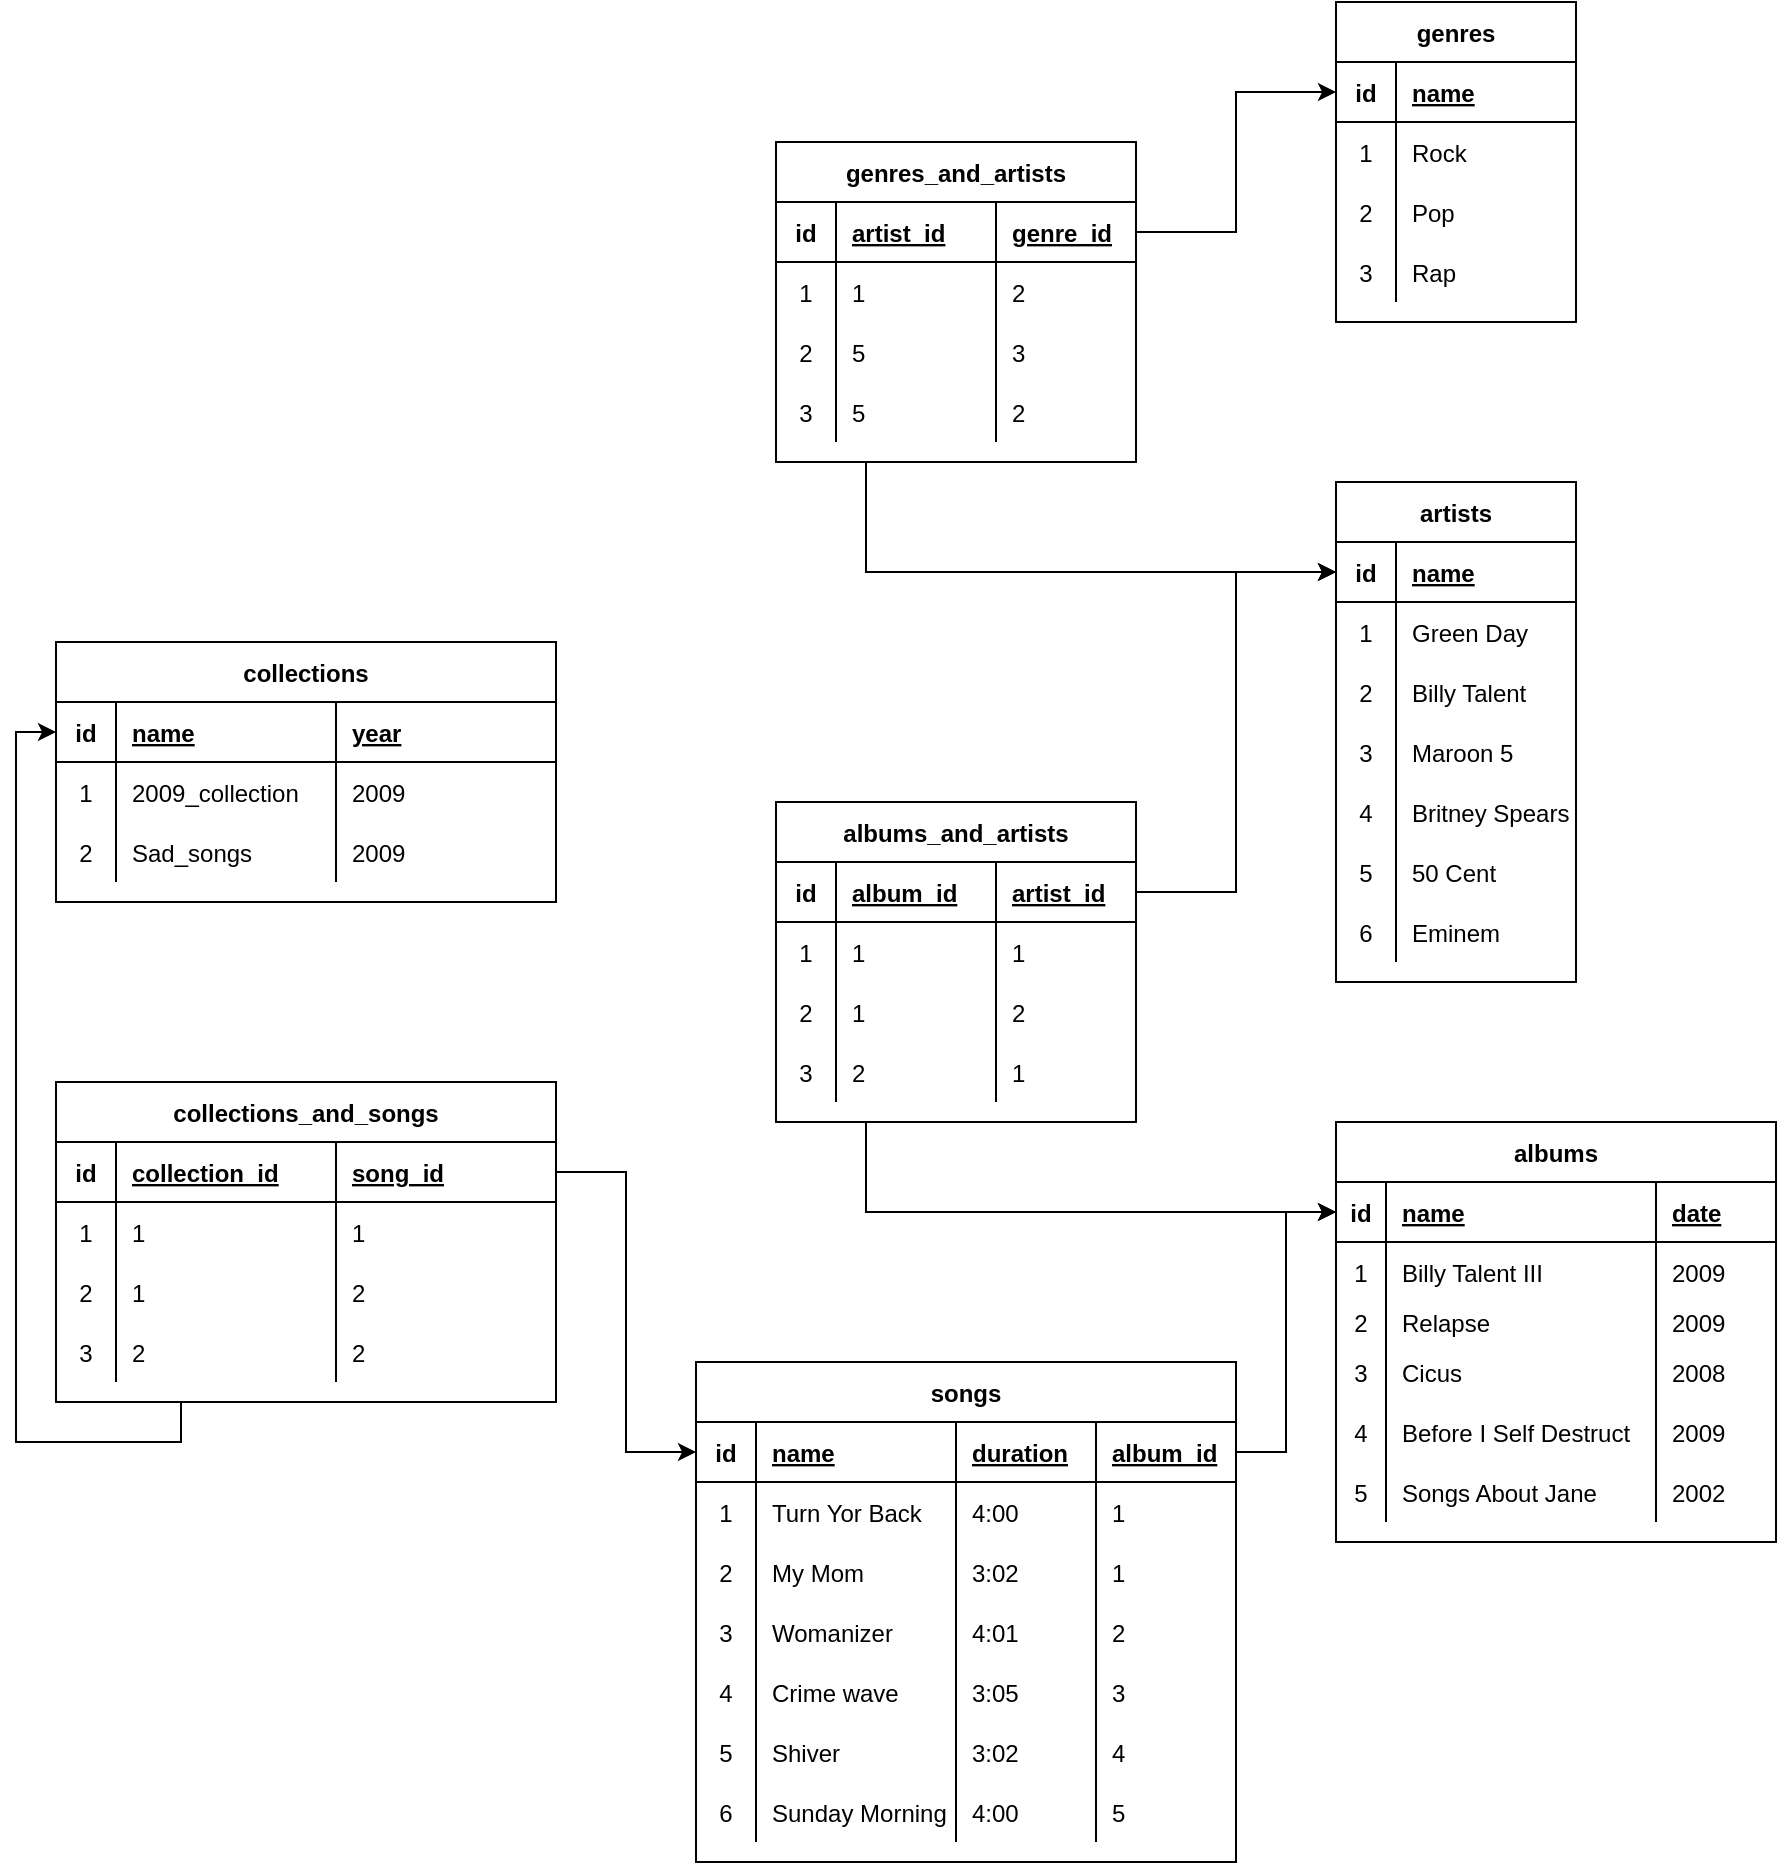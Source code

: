 <mxfile version="20.3.6" type="device"><diagram id="brHzEbfPY-O7OjzaQt-B" name="Страница 1"><mxGraphModel dx="1824" dy="982" grid="1" gridSize="10" guides="1" tooltips="1" connect="1" arrows="1" fold="1" page="1" pageScale="1" pageWidth="1169" pageHeight="1654" math="0" shadow="0"><root><mxCell id="0"/><mxCell id="1" parent="0"/><mxCell id="n1wnQqmSyFDmygdPuqM8-1" value="songs" style="shape=table;startSize=30;container=1;collapsible=1;childLayout=tableLayout;fixedRows=1;rowLines=0;fontStyle=1;align=center;resizeLast=1;" parent="1" vertex="1"><mxGeometry x="440" y="720" width="270" height="250" as="geometry"/></mxCell><mxCell id="n1wnQqmSyFDmygdPuqM8-2" value="" style="shape=tableRow;horizontal=0;startSize=0;swimlaneHead=0;swimlaneBody=0;fillColor=none;collapsible=0;dropTarget=0;points=[[0,0.5],[1,0.5]];portConstraint=eastwest;top=0;left=0;right=0;bottom=1;" parent="n1wnQqmSyFDmygdPuqM8-1" vertex="1"><mxGeometry y="30" width="270" height="30" as="geometry"/></mxCell><mxCell id="n1wnQqmSyFDmygdPuqM8-3" value="id" style="shape=partialRectangle;connectable=0;fillColor=none;top=0;left=0;bottom=0;right=0;fontStyle=1;overflow=hidden;" parent="n1wnQqmSyFDmygdPuqM8-2" vertex="1"><mxGeometry width="30" height="30" as="geometry"><mxRectangle width="30" height="30" as="alternateBounds"/></mxGeometry></mxCell><mxCell id="n1wnQqmSyFDmygdPuqM8-4" value="name" style="shape=partialRectangle;connectable=0;fillColor=none;top=0;left=0;bottom=0;right=0;align=left;spacingLeft=6;fontStyle=5;overflow=hidden;" parent="n1wnQqmSyFDmygdPuqM8-2" vertex="1"><mxGeometry x="30" width="100" height="30" as="geometry"><mxRectangle width="100" height="30" as="alternateBounds"/></mxGeometry></mxCell><mxCell id="n1wnQqmSyFDmygdPuqM8-62" value="duration" style="shape=partialRectangle;connectable=0;fillColor=none;top=0;left=0;bottom=0;right=0;align=left;spacingLeft=6;fontStyle=5;overflow=hidden;" parent="n1wnQqmSyFDmygdPuqM8-2" vertex="1"><mxGeometry x="130" width="70" height="30" as="geometry"><mxRectangle width="70" height="30" as="alternateBounds"/></mxGeometry></mxCell><mxCell id="dG_XVcBsB67imCLPZ6DL-96" value="album_id" style="shape=partialRectangle;connectable=0;fillColor=none;top=0;left=0;bottom=0;right=0;align=left;spacingLeft=6;fontStyle=5;overflow=hidden;" vertex="1" parent="n1wnQqmSyFDmygdPuqM8-2"><mxGeometry x="200" width="70" height="30" as="geometry"><mxRectangle width="70" height="30" as="alternateBounds"/></mxGeometry></mxCell><mxCell id="n1wnQqmSyFDmygdPuqM8-5" value="" style="shape=tableRow;horizontal=0;startSize=0;swimlaneHead=0;swimlaneBody=0;fillColor=none;collapsible=0;dropTarget=0;points=[[0,0.5],[1,0.5]];portConstraint=eastwest;top=0;left=0;right=0;bottom=0;" parent="n1wnQqmSyFDmygdPuqM8-1" vertex="1"><mxGeometry y="60" width="270" height="30" as="geometry"/></mxCell><mxCell id="n1wnQqmSyFDmygdPuqM8-6" value="1" style="shape=partialRectangle;connectable=0;fillColor=none;top=0;left=0;bottom=0;right=0;editable=1;overflow=hidden;" parent="n1wnQqmSyFDmygdPuqM8-5" vertex="1"><mxGeometry width="30" height="30" as="geometry"><mxRectangle width="30" height="30" as="alternateBounds"/></mxGeometry></mxCell><mxCell id="n1wnQqmSyFDmygdPuqM8-7" value="Turn Yor Back" style="shape=partialRectangle;connectable=0;fillColor=none;top=0;left=0;bottom=0;right=0;align=left;spacingLeft=6;overflow=hidden;" parent="n1wnQqmSyFDmygdPuqM8-5" vertex="1"><mxGeometry x="30" width="100" height="30" as="geometry"><mxRectangle width="100" height="30" as="alternateBounds"/></mxGeometry></mxCell><mxCell id="n1wnQqmSyFDmygdPuqM8-63" value="4:00" style="shape=partialRectangle;connectable=0;fillColor=none;top=0;left=0;bottom=0;right=0;align=left;spacingLeft=6;overflow=hidden;" parent="n1wnQqmSyFDmygdPuqM8-5" vertex="1"><mxGeometry x="130" width="70" height="30" as="geometry"><mxRectangle width="70" height="30" as="alternateBounds"/></mxGeometry></mxCell><mxCell id="dG_XVcBsB67imCLPZ6DL-97" value="1" style="shape=partialRectangle;connectable=0;fillColor=none;top=0;left=0;bottom=0;right=0;align=left;spacingLeft=6;overflow=hidden;" vertex="1" parent="n1wnQqmSyFDmygdPuqM8-5"><mxGeometry x="200" width="70" height="30" as="geometry"><mxRectangle width="70" height="30" as="alternateBounds"/></mxGeometry></mxCell><mxCell id="n1wnQqmSyFDmygdPuqM8-8" value="" style="shape=tableRow;horizontal=0;startSize=0;swimlaneHead=0;swimlaneBody=0;fillColor=none;collapsible=0;dropTarget=0;points=[[0,0.5],[1,0.5]];portConstraint=eastwest;top=0;left=0;right=0;bottom=0;" parent="n1wnQqmSyFDmygdPuqM8-1" vertex="1"><mxGeometry y="90" width="270" height="30" as="geometry"/></mxCell><mxCell id="n1wnQqmSyFDmygdPuqM8-9" value="2" style="shape=partialRectangle;connectable=0;fillColor=none;top=0;left=0;bottom=0;right=0;editable=1;overflow=hidden;" parent="n1wnQqmSyFDmygdPuqM8-8" vertex="1"><mxGeometry width="30" height="30" as="geometry"><mxRectangle width="30" height="30" as="alternateBounds"/></mxGeometry></mxCell><mxCell id="n1wnQqmSyFDmygdPuqM8-10" value="My Mom" style="shape=partialRectangle;connectable=0;fillColor=none;top=0;left=0;bottom=0;right=0;align=left;spacingLeft=6;overflow=hidden;" parent="n1wnQqmSyFDmygdPuqM8-8" vertex="1"><mxGeometry x="30" width="100" height="30" as="geometry"><mxRectangle width="100" height="30" as="alternateBounds"/></mxGeometry></mxCell><mxCell id="n1wnQqmSyFDmygdPuqM8-64" value="3:02" style="shape=partialRectangle;connectable=0;fillColor=none;top=0;left=0;bottom=0;right=0;align=left;spacingLeft=6;overflow=hidden;" parent="n1wnQqmSyFDmygdPuqM8-8" vertex="1"><mxGeometry x="130" width="70" height="30" as="geometry"><mxRectangle width="70" height="30" as="alternateBounds"/></mxGeometry></mxCell><mxCell id="dG_XVcBsB67imCLPZ6DL-98" value="1" style="shape=partialRectangle;connectable=0;fillColor=none;top=0;left=0;bottom=0;right=0;align=left;spacingLeft=6;overflow=hidden;" vertex="1" parent="n1wnQqmSyFDmygdPuqM8-8"><mxGeometry x="200" width="70" height="30" as="geometry"><mxRectangle width="70" height="30" as="alternateBounds"/></mxGeometry></mxCell><mxCell id="n1wnQqmSyFDmygdPuqM8-11" value="" style="shape=tableRow;horizontal=0;startSize=0;swimlaneHead=0;swimlaneBody=0;fillColor=none;collapsible=0;dropTarget=0;points=[[0,0.5],[1,0.5]];portConstraint=eastwest;top=0;left=0;right=0;bottom=0;" parent="n1wnQqmSyFDmygdPuqM8-1" vertex="1"><mxGeometry y="120" width="270" height="30" as="geometry"/></mxCell><mxCell id="n1wnQqmSyFDmygdPuqM8-12" value="3" style="shape=partialRectangle;connectable=0;fillColor=none;top=0;left=0;bottom=0;right=0;editable=1;overflow=hidden;" parent="n1wnQqmSyFDmygdPuqM8-11" vertex="1"><mxGeometry width="30" height="30" as="geometry"><mxRectangle width="30" height="30" as="alternateBounds"/></mxGeometry></mxCell><mxCell id="n1wnQqmSyFDmygdPuqM8-13" value="Womanizer" style="shape=partialRectangle;connectable=0;fillColor=none;top=0;left=0;bottom=0;right=0;align=left;spacingLeft=6;overflow=hidden;" parent="n1wnQqmSyFDmygdPuqM8-11" vertex="1"><mxGeometry x="30" width="100" height="30" as="geometry"><mxRectangle width="100" height="30" as="alternateBounds"/></mxGeometry></mxCell><mxCell id="n1wnQqmSyFDmygdPuqM8-65" value="4:01" style="shape=partialRectangle;connectable=0;fillColor=none;top=0;left=0;bottom=0;right=0;align=left;spacingLeft=6;overflow=hidden;" parent="n1wnQqmSyFDmygdPuqM8-11" vertex="1"><mxGeometry x="130" width="70" height="30" as="geometry"><mxRectangle width="70" height="30" as="alternateBounds"/></mxGeometry></mxCell><mxCell id="dG_XVcBsB67imCLPZ6DL-99" value="2" style="shape=partialRectangle;connectable=0;fillColor=none;top=0;left=0;bottom=0;right=0;align=left;spacingLeft=6;overflow=hidden;" vertex="1" parent="n1wnQqmSyFDmygdPuqM8-11"><mxGeometry x="200" width="70" height="30" as="geometry"><mxRectangle width="70" height="30" as="alternateBounds"/></mxGeometry></mxCell><mxCell id="n1wnQqmSyFDmygdPuqM8-116" style="shape=tableRow;horizontal=0;startSize=0;swimlaneHead=0;swimlaneBody=0;fillColor=none;collapsible=0;dropTarget=0;points=[[0,0.5],[1,0.5]];portConstraint=eastwest;top=0;left=0;right=0;bottom=0;" parent="n1wnQqmSyFDmygdPuqM8-1" vertex="1"><mxGeometry y="150" width="270" height="30" as="geometry"/></mxCell><mxCell id="n1wnQqmSyFDmygdPuqM8-117" value="4" style="shape=partialRectangle;connectable=0;fillColor=none;top=0;left=0;bottom=0;right=0;editable=1;overflow=hidden;" parent="n1wnQqmSyFDmygdPuqM8-116" vertex="1"><mxGeometry width="30" height="30" as="geometry"><mxRectangle width="30" height="30" as="alternateBounds"/></mxGeometry></mxCell><mxCell id="n1wnQqmSyFDmygdPuqM8-118" value="Crime wave" style="shape=partialRectangle;connectable=0;fillColor=none;top=0;left=0;bottom=0;right=0;align=left;spacingLeft=6;overflow=hidden;" parent="n1wnQqmSyFDmygdPuqM8-116" vertex="1"><mxGeometry x="30" width="100" height="30" as="geometry"><mxRectangle width="100" height="30" as="alternateBounds"/></mxGeometry></mxCell><mxCell id="n1wnQqmSyFDmygdPuqM8-119" value="3:05" style="shape=partialRectangle;connectable=0;fillColor=none;top=0;left=0;bottom=0;right=0;align=left;spacingLeft=6;overflow=hidden;" parent="n1wnQqmSyFDmygdPuqM8-116" vertex="1"><mxGeometry x="130" width="70" height="30" as="geometry"><mxRectangle width="70" height="30" as="alternateBounds"/></mxGeometry></mxCell><mxCell id="dG_XVcBsB67imCLPZ6DL-100" value="3" style="shape=partialRectangle;connectable=0;fillColor=none;top=0;left=0;bottom=0;right=0;align=left;spacingLeft=6;overflow=hidden;" vertex="1" parent="n1wnQqmSyFDmygdPuqM8-116"><mxGeometry x="200" width="70" height="30" as="geometry"><mxRectangle width="70" height="30" as="alternateBounds"/></mxGeometry></mxCell><mxCell id="n1wnQqmSyFDmygdPuqM8-121" style="shape=tableRow;horizontal=0;startSize=0;swimlaneHead=0;swimlaneBody=0;fillColor=none;collapsible=0;dropTarget=0;points=[[0,0.5],[1,0.5]];portConstraint=eastwest;top=0;left=0;right=0;bottom=0;" parent="n1wnQqmSyFDmygdPuqM8-1" vertex="1"><mxGeometry y="180" width="270" height="30" as="geometry"/></mxCell><mxCell id="n1wnQqmSyFDmygdPuqM8-122" value="5" style="shape=partialRectangle;connectable=0;fillColor=none;top=0;left=0;bottom=0;right=0;editable=1;overflow=hidden;" parent="n1wnQqmSyFDmygdPuqM8-121" vertex="1"><mxGeometry width="30" height="30" as="geometry"><mxRectangle width="30" height="30" as="alternateBounds"/></mxGeometry></mxCell><mxCell id="n1wnQqmSyFDmygdPuqM8-123" value="Shiver" style="shape=partialRectangle;connectable=0;fillColor=none;top=0;left=0;bottom=0;right=0;align=left;spacingLeft=6;overflow=hidden;" parent="n1wnQqmSyFDmygdPuqM8-121" vertex="1"><mxGeometry x="30" width="100" height="30" as="geometry"><mxRectangle width="100" height="30" as="alternateBounds"/></mxGeometry></mxCell><mxCell id="n1wnQqmSyFDmygdPuqM8-124" value="3:02" style="shape=partialRectangle;connectable=0;fillColor=none;top=0;left=0;bottom=0;right=0;align=left;spacingLeft=6;overflow=hidden;" parent="n1wnQqmSyFDmygdPuqM8-121" vertex="1"><mxGeometry x="130" width="70" height="30" as="geometry"><mxRectangle width="70" height="30" as="alternateBounds"/></mxGeometry></mxCell><mxCell id="dG_XVcBsB67imCLPZ6DL-101" value="4" style="shape=partialRectangle;connectable=0;fillColor=none;top=0;left=0;bottom=0;right=0;align=left;spacingLeft=6;overflow=hidden;" vertex="1" parent="n1wnQqmSyFDmygdPuqM8-121"><mxGeometry x="200" width="70" height="30" as="geometry"><mxRectangle width="70" height="30" as="alternateBounds"/></mxGeometry></mxCell><mxCell id="n1wnQqmSyFDmygdPuqM8-126" style="shape=tableRow;horizontal=0;startSize=0;swimlaneHead=0;swimlaneBody=0;fillColor=none;collapsible=0;dropTarget=0;points=[[0,0.5],[1,0.5]];portConstraint=eastwest;top=0;left=0;right=0;bottom=0;" parent="n1wnQqmSyFDmygdPuqM8-1" vertex="1"><mxGeometry y="210" width="270" height="30" as="geometry"/></mxCell><mxCell id="n1wnQqmSyFDmygdPuqM8-127" value="6" style="shape=partialRectangle;connectable=0;fillColor=none;top=0;left=0;bottom=0;right=0;editable=1;overflow=hidden;" parent="n1wnQqmSyFDmygdPuqM8-126" vertex="1"><mxGeometry width="30" height="30" as="geometry"><mxRectangle width="30" height="30" as="alternateBounds"/></mxGeometry></mxCell><mxCell id="n1wnQqmSyFDmygdPuqM8-128" value="Sunday Morning" style="shape=partialRectangle;connectable=0;fillColor=none;top=0;left=0;bottom=0;right=0;align=left;spacingLeft=6;overflow=hidden;" parent="n1wnQqmSyFDmygdPuqM8-126" vertex="1"><mxGeometry x="30" width="100" height="30" as="geometry"><mxRectangle width="100" height="30" as="alternateBounds"/></mxGeometry></mxCell><mxCell id="n1wnQqmSyFDmygdPuqM8-129" value="4:00" style="shape=partialRectangle;connectable=0;fillColor=none;top=0;left=0;bottom=0;right=0;align=left;spacingLeft=6;overflow=hidden;" parent="n1wnQqmSyFDmygdPuqM8-126" vertex="1"><mxGeometry x="130" width="70" height="30" as="geometry"><mxRectangle width="70" height="30" as="alternateBounds"/></mxGeometry></mxCell><mxCell id="dG_XVcBsB67imCLPZ6DL-102" value="5" style="shape=partialRectangle;connectable=0;fillColor=none;top=0;left=0;bottom=0;right=0;align=left;spacingLeft=6;overflow=hidden;" vertex="1" parent="n1wnQqmSyFDmygdPuqM8-126"><mxGeometry x="200" width="70" height="30" as="geometry"><mxRectangle width="70" height="30" as="alternateBounds"/></mxGeometry></mxCell><mxCell id="n1wnQqmSyFDmygdPuqM8-14" value="genres" style="shape=table;startSize=30;container=1;collapsible=1;childLayout=tableLayout;fixedRows=1;rowLines=0;fontStyle=1;align=center;resizeLast=1;" parent="1" vertex="1"><mxGeometry x="760" y="40" width="120" height="160" as="geometry"/></mxCell><mxCell id="n1wnQqmSyFDmygdPuqM8-15" value="" style="shape=tableRow;horizontal=0;startSize=0;swimlaneHead=0;swimlaneBody=0;fillColor=none;collapsible=0;dropTarget=0;points=[[0,0.5],[1,0.5]];portConstraint=eastwest;top=0;left=0;right=0;bottom=1;" parent="n1wnQqmSyFDmygdPuqM8-14" vertex="1"><mxGeometry y="30" width="120" height="30" as="geometry"/></mxCell><mxCell id="n1wnQqmSyFDmygdPuqM8-16" value="id" style="shape=partialRectangle;connectable=0;fillColor=none;top=0;left=0;bottom=0;right=0;fontStyle=1;overflow=hidden;" parent="n1wnQqmSyFDmygdPuqM8-15" vertex="1"><mxGeometry width="30" height="30" as="geometry"><mxRectangle width="30" height="30" as="alternateBounds"/></mxGeometry></mxCell><mxCell id="n1wnQqmSyFDmygdPuqM8-17" value="name" style="shape=partialRectangle;connectable=0;fillColor=none;top=0;left=0;bottom=0;right=0;align=left;spacingLeft=6;fontStyle=5;overflow=hidden;" parent="n1wnQqmSyFDmygdPuqM8-15" vertex="1"><mxGeometry x="30" width="90" height="30" as="geometry"><mxRectangle width="90" height="30" as="alternateBounds"/></mxGeometry></mxCell><mxCell id="n1wnQqmSyFDmygdPuqM8-18" value="" style="shape=tableRow;horizontal=0;startSize=0;swimlaneHead=0;swimlaneBody=0;fillColor=none;collapsible=0;dropTarget=0;points=[[0,0.5],[1,0.5]];portConstraint=eastwest;top=0;left=0;right=0;bottom=0;" parent="n1wnQqmSyFDmygdPuqM8-14" vertex="1"><mxGeometry y="60" width="120" height="30" as="geometry"/></mxCell><mxCell id="n1wnQqmSyFDmygdPuqM8-19" value="1" style="shape=partialRectangle;connectable=0;fillColor=none;top=0;left=0;bottom=0;right=0;editable=1;overflow=hidden;" parent="n1wnQqmSyFDmygdPuqM8-18" vertex="1"><mxGeometry width="30" height="30" as="geometry"><mxRectangle width="30" height="30" as="alternateBounds"/></mxGeometry></mxCell><mxCell id="n1wnQqmSyFDmygdPuqM8-20" value="Rock" style="shape=partialRectangle;connectable=0;fillColor=none;top=0;left=0;bottom=0;right=0;align=left;spacingLeft=6;overflow=hidden;" parent="n1wnQqmSyFDmygdPuqM8-18" vertex="1"><mxGeometry x="30" width="90" height="30" as="geometry"><mxRectangle width="90" height="30" as="alternateBounds"/></mxGeometry></mxCell><mxCell id="n1wnQqmSyFDmygdPuqM8-86" style="shape=tableRow;horizontal=0;startSize=0;swimlaneHead=0;swimlaneBody=0;fillColor=none;collapsible=0;dropTarget=0;points=[[0,0.5],[1,0.5]];portConstraint=eastwest;top=0;left=0;right=0;bottom=0;" parent="n1wnQqmSyFDmygdPuqM8-14" vertex="1"><mxGeometry y="90" width="120" height="30" as="geometry"/></mxCell><mxCell id="n1wnQqmSyFDmygdPuqM8-87" value="2" style="shape=partialRectangle;connectable=0;fillColor=none;top=0;left=0;bottom=0;right=0;editable=1;overflow=hidden;" parent="n1wnQqmSyFDmygdPuqM8-86" vertex="1"><mxGeometry width="30" height="30" as="geometry"><mxRectangle width="30" height="30" as="alternateBounds"/></mxGeometry></mxCell><mxCell id="n1wnQqmSyFDmygdPuqM8-88" value="Pop" style="shape=partialRectangle;connectable=0;fillColor=none;top=0;left=0;bottom=0;right=0;align=left;spacingLeft=6;overflow=hidden;" parent="n1wnQqmSyFDmygdPuqM8-86" vertex="1"><mxGeometry x="30" width="90" height="30" as="geometry"><mxRectangle width="90" height="30" as="alternateBounds"/></mxGeometry></mxCell><mxCell id="n1wnQqmSyFDmygdPuqM8-83" style="shape=tableRow;horizontal=0;startSize=0;swimlaneHead=0;swimlaneBody=0;fillColor=none;collapsible=0;dropTarget=0;points=[[0,0.5],[1,0.5]];portConstraint=eastwest;top=0;left=0;right=0;bottom=0;" parent="n1wnQqmSyFDmygdPuqM8-14" vertex="1"><mxGeometry y="120" width="120" height="30" as="geometry"/></mxCell><mxCell id="n1wnQqmSyFDmygdPuqM8-84" value="3" style="shape=partialRectangle;connectable=0;fillColor=none;top=0;left=0;bottom=0;right=0;editable=1;overflow=hidden;" parent="n1wnQqmSyFDmygdPuqM8-83" vertex="1"><mxGeometry width="30" height="30" as="geometry"><mxRectangle width="30" height="30" as="alternateBounds"/></mxGeometry></mxCell><mxCell id="n1wnQqmSyFDmygdPuqM8-85" value="Rap" style="shape=partialRectangle;connectable=0;fillColor=none;top=0;left=0;bottom=0;right=0;align=left;spacingLeft=6;overflow=hidden;" parent="n1wnQqmSyFDmygdPuqM8-83" vertex="1"><mxGeometry x="30" width="90" height="30" as="geometry"><mxRectangle width="90" height="30" as="alternateBounds"/></mxGeometry></mxCell><mxCell id="n1wnQqmSyFDmygdPuqM8-27" value="artists" style="shape=table;startSize=30;container=1;collapsible=1;childLayout=tableLayout;fixedRows=1;rowLines=0;fontStyle=1;align=center;resizeLast=1;" parent="1" vertex="1"><mxGeometry x="760" y="280" width="120" height="250" as="geometry"/></mxCell><mxCell id="n1wnQqmSyFDmygdPuqM8-28" value="" style="shape=tableRow;horizontal=0;startSize=0;swimlaneHead=0;swimlaneBody=0;fillColor=none;collapsible=0;dropTarget=0;points=[[0,0.5],[1,0.5]];portConstraint=eastwest;top=0;left=0;right=0;bottom=1;" parent="n1wnQqmSyFDmygdPuqM8-27" vertex="1"><mxGeometry y="30" width="120" height="30" as="geometry"/></mxCell><mxCell id="n1wnQqmSyFDmygdPuqM8-29" value="id" style="shape=partialRectangle;connectable=0;fillColor=none;top=0;left=0;bottom=0;right=0;fontStyle=1;overflow=hidden;" parent="n1wnQqmSyFDmygdPuqM8-28" vertex="1"><mxGeometry width="30" height="30" as="geometry"><mxRectangle width="30" height="30" as="alternateBounds"/></mxGeometry></mxCell><mxCell id="n1wnQqmSyFDmygdPuqM8-30" value="name" style="shape=partialRectangle;connectable=0;fillColor=none;top=0;left=0;bottom=0;right=0;align=left;spacingLeft=6;fontStyle=5;overflow=hidden;" parent="n1wnQqmSyFDmygdPuqM8-28" vertex="1"><mxGeometry x="30" width="90" height="30" as="geometry"><mxRectangle width="90" height="30" as="alternateBounds"/></mxGeometry></mxCell><mxCell id="n1wnQqmSyFDmygdPuqM8-31" value="" style="shape=tableRow;horizontal=0;startSize=0;swimlaneHead=0;swimlaneBody=0;fillColor=none;collapsible=0;dropTarget=0;points=[[0,0.5],[1,0.5]];portConstraint=eastwest;top=0;left=0;right=0;bottom=0;" parent="n1wnQqmSyFDmygdPuqM8-27" vertex="1"><mxGeometry y="60" width="120" height="30" as="geometry"/></mxCell><mxCell id="n1wnQqmSyFDmygdPuqM8-32" value="1" style="shape=partialRectangle;connectable=0;fillColor=none;top=0;left=0;bottom=0;right=0;editable=1;overflow=hidden;" parent="n1wnQqmSyFDmygdPuqM8-31" vertex="1"><mxGeometry width="30" height="30" as="geometry"><mxRectangle width="30" height="30" as="alternateBounds"/></mxGeometry></mxCell><mxCell id="n1wnQqmSyFDmygdPuqM8-33" value="Green Day" style="shape=partialRectangle;connectable=0;fillColor=none;top=0;left=0;bottom=0;right=0;align=left;spacingLeft=6;overflow=hidden;" parent="n1wnQqmSyFDmygdPuqM8-31" vertex="1"><mxGeometry x="30" width="90" height="30" as="geometry"><mxRectangle width="90" height="30" as="alternateBounds"/></mxGeometry></mxCell><mxCell id="n1wnQqmSyFDmygdPuqM8-34" value="" style="shape=tableRow;horizontal=0;startSize=0;swimlaneHead=0;swimlaneBody=0;fillColor=none;collapsible=0;dropTarget=0;points=[[0,0.5],[1,0.5]];portConstraint=eastwest;top=0;left=0;right=0;bottom=0;" parent="n1wnQqmSyFDmygdPuqM8-27" vertex="1"><mxGeometry y="90" width="120" height="30" as="geometry"/></mxCell><mxCell id="n1wnQqmSyFDmygdPuqM8-35" value="2" style="shape=partialRectangle;connectable=0;fillColor=none;top=0;left=0;bottom=0;right=0;editable=1;overflow=hidden;" parent="n1wnQqmSyFDmygdPuqM8-34" vertex="1"><mxGeometry width="30" height="30" as="geometry"><mxRectangle width="30" height="30" as="alternateBounds"/></mxGeometry></mxCell><mxCell id="n1wnQqmSyFDmygdPuqM8-36" value="Billy Talent" style="shape=partialRectangle;connectable=0;fillColor=none;top=0;left=0;bottom=0;right=0;align=left;spacingLeft=6;overflow=hidden;" parent="n1wnQqmSyFDmygdPuqM8-34" vertex="1"><mxGeometry x="30" width="90" height="30" as="geometry"><mxRectangle width="90" height="30" as="alternateBounds"/></mxGeometry></mxCell><mxCell id="n1wnQqmSyFDmygdPuqM8-89" style="shape=tableRow;horizontal=0;startSize=0;swimlaneHead=0;swimlaneBody=0;fillColor=none;collapsible=0;dropTarget=0;points=[[0,0.5],[1,0.5]];portConstraint=eastwest;top=0;left=0;right=0;bottom=0;" parent="n1wnQqmSyFDmygdPuqM8-27" vertex="1"><mxGeometry y="120" width="120" height="30" as="geometry"/></mxCell><mxCell id="n1wnQqmSyFDmygdPuqM8-90" value="3" style="shape=partialRectangle;connectable=0;fillColor=none;top=0;left=0;bottom=0;right=0;editable=1;overflow=hidden;" parent="n1wnQqmSyFDmygdPuqM8-89" vertex="1"><mxGeometry width="30" height="30" as="geometry"><mxRectangle width="30" height="30" as="alternateBounds"/></mxGeometry></mxCell><mxCell id="n1wnQqmSyFDmygdPuqM8-91" value="Maroon 5" style="shape=partialRectangle;connectable=0;fillColor=none;top=0;left=0;bottom=0;right=0;align=left;spacingLeft=6;overflow=hidden;" parent="n1wnQqmSyFDmygdPuqM8-89" vertex="1"><mxGeometry x="30" width="90" height="30" as="geometry"><mxRectangle width="90" height="30" as="alternateBounds"/></mxGeometry></mxCell><mxCell id="n1wnQqmSyFDmygdPuqM8-93" style="shape=tableRow;horizontal=0;startSize=0;swimlaneHead=0;swimlaneBody=0;fillColor=none;collapsible=0;dropTarget=0;points=[[0,0.5],[1,0.5]];portConstraint=eastwest;top=0;left=0;right=0;bottom=0;" parent="n1wnQqmSyFDmygdPuqM8-27" vertex="1"><mxGeometry y="150" width="120" height="30" as="geometry"/></mxCell><mxCell id="n1wnQqmSyFDmygdPuqM8-94" value="4" style="shape=partialRectangle;connectable=0;fillColor=none;top=0;left=0;bottom=0;right=0;editable=1;overflow=hidden;" parent="n1wnQqmSyFDmygdPuqM8-93" vertex="1"><mxGeometry width="30" height="30" as="geometry"><mxRectangle width="30" height="30" as="alternateBounds"/></mxGeometry></mxCell><mxCell id="n1wnQqmSyFDmygdPuqM8-95" value="Britney Spears" style="shape=partialRectangle;connectable=0;fillColor=none;top=0;left=0;bottom=0;right=0;align=left;spacingLeft=6;overflow=hidden;" parent="n1wnQqmSyFDmygdPuqM8-93" vertex="1"><mxGeometry x="30" width="90" height="30" as="geometry"><mxRectangle width="90" height="30" as="alternateBounds"/></mxGeometry></mxCell><mxCell id="n1wnQqmSyFDmygdPuqM8-97" style="shape=tableRow;horizontal=0;startSize=0;swimlaneHead=0;swimlaneBody=0;fillColor=none;collapsible=0;dropTarget=0;points=[[0,0.5],[1,0.5]];portConstraint=eastwest;top=0;left=0;right=0;bottom=0;" parent="n1wnQqmSyFDmygdPuqM8-27" vertex="1"><mxGeometry y="180" width="120" height="30" as="geometry"/></mxCell><mxCell id="n1wnQqmSyFDmygdPuqM8-98" value="5" style="shape=partialRectangle;connectable=0;fillColor=none;top=0;left=0;bottom=0;right=0;editable=1;overflow=hidden;" parent="n1wnQqmSyFDmygdPuqM8-97" vertex="1"><mxGeometry width="30" height="30" as="geometry"><mxRectangle width="30" height="30" as="alternateBounds"/></mxGeometry></mxCell><mxCell id="n1wnQqmSyFDmygdPuqM8-99" value="50 Cent" style="shape=partialRectangle;connectable=0;fillColor=none;top=0;left=0;bottom=0;right=0;align=left;spacingLeft=6;overflow=hidden;" parent="n1wnQqmSyFDmygdPuqM8-97" vertex="1"><mxGeometry x="30" width="90" height="30" as="geometry"><mxRectangle width="90" height="30" as="alternateBounds"/></mxGeometry></mxCell><mxCell id="n1wnQqmSyFDmygdPuqM8-101" style="shape=tableRow;horizontal=0;startSize=0;swimlaneHead=0;swimlaneBody=0;fillColor=none;collapsible=0;dropTarget=0;points=[[0,0.5],[1,0.5]];portConstraint=eastwest;top=0;left=0;right=0;bottom=0;" parent="n1wnQqmSyFDmygdPuqM8-27" vertex="1"><mxGeometry y="210" width="120" height="30" as="geometry"/></mxCell><mxCell id="n1wnQqmSyFDmygdPuqM8-102" value="6" style="shape=partialRectangle;connectable=0;fillColor=none;top=0;left=0;bottom=0;right=0;editable=1;overflow=hidden;" parent="n1wnQqmSyFDmygdPuqM8-101" vertex="1"><mxGeometry width="30" height="30" as="geometry"><mxRectangle width="30" height="30" as="alternateBounds"/></mxGeometry></mxCell><mxCell id="n1wnQqmSyFDmygdPuqM8-103" value="Eminem " style="shape=partialRectangle;connectable=0;fillColor=none;top=0;left=0;bottom=0;right=0;align=left;spacingLeft=6;overflow=hidden;" parent="n1wnQqmSyFDmygdPuqM8-101" vertex="1"><mxGeometry x="30" width="90" height="30" as="geometry"><mxRectangle width="90" height="30" as="alternateBounds"/></mxGeometry></mxCell><mxCell id="n1wnQqmSyFDmygdPuqM8-40" value="albums" style="shape=table;startSize=30;container=1;collapsible=1;childLayout=tableLayout;fixedRows=1;rowLines=0;fontStyle=1;align=center;resizeLast=1;" parent="1" vertex="1"><mxGeometry x="760" y="600" width="220" height="210" as="geometry"/></mxCell><mxCell id="n1wnQqmSyFDmygdPuqM8-41" value="" style="shape=tableRow;horizontal=0;startSize=0;swimlaneHead=0;swimlaneBody=0;fillColor=none;collapsible=0;dropTarget=0;points=[[0,0.5],[1,0.5]];portConstraint=eastwest;top=0;left=0;right=0;bottom=1;" parent="n1wnQqmSyFDmygdPuqM8-40" vertex="1"><mxGeometry y="30" width="220" height="30" as="geometry"/></mxCell><mxCell id="n1wnQqmSyFDmygdPuqM8-42" value="id" style="shape=partialRectangle;connectable=0;fillColor=none;top=0;left=0;bottom=0;right=0;fontStyle=1;overflow=hidden;" parent="n1wnQqmSyFDmygdPuqM8-41" vertex="1"><mxGeometry width="25" height="30" as="geometry"><mxRectangle width="25" height="30" as="alternateBounds"/></mxGeometry></mxCell><mxCell id="n1wnQqmSyFDmygdPuqM8-43" value="name" style="shape=partialRectangle;connectable=0;fillColor=none;top=0;left=0;bottom=0;right=0;align=left;spacingLeft=6;fontStyle=5;overflow=hidden;" parent="n1wnQqmSyFDmygdPuqM8-41" vertex="1"><mxGeometry x="25" width="135" height="30" as="geometry"><mxRectangle width="135" height="30" as="alternateBounds"/></mxGeometry></mxCell><mxCell id="n1wnQqmSyFDmygdPuqM8-70" value="date" style="shape=partialRectangle;connectable=0;fillColor=none;top=0;left=0;bottom=0;right=0;align=left;spacingLeft=6;fontStyle=5;overflow=hidden;" parent="n1wnQqmSyFDmygdPuqM8-41" vertex="1"><mxGeometry x="160" width="60" height="30" as="geometry"><mxRectangle width="60" height="30" as="alternateBounds"/></mxGeometry></mxCell><mxCell id="n1wnQqmSyFDmygdPuqM8-44" value="" style="shape=tableRow;horizontal=0;startSize=0;swimlaneHead=0;swimlaneBody=0;fillColor=none;collapsible=0;dropTarget=0;points=[[0,0.5],[1,0.5]];portConstraint=eastwest;top=0;left=0;right=0;bottom=0;" parent="n1wnQqmSyFDmygdPuqM8-40" vertex="1"><mxGeometry y="60" width="220" height="30" as="geometry"/></mxCell><mxCell id="n1wnQqmSyFDmygdPuqM8-45" value="1" style="shape=partialRectangle;connectable=0;fillColor=none;top=0;left=0;bottom=0;right=0;editable=1;overflow=hidden;" parent="n1wnQqmSyFDmygdPuqM8-44" vertex="1"><mxGeometry width="25" height="30" as="geometry"><mxRectangle width="25" height="30" as="alternateBounds"/></mxGeometry></mxCell><mxCell id="n1wnQqmSyFDmygdPuqM8-46" value="Billy Talent III" style="shape=partialRectangle;connectable=0;fillColor=none;top=0;left=0;bottom=0;right=0;align=left;spacingLeft=6;overflow=hidden;" parent="n1wnQqmSyFDmygdPuqM8-44" vertex="1"><mxGeometry x="25" width="135" height="30" as="geometry"><mxRectangle width="135" height="30" as="alternateBounds"/></mxGeometry></mxCell><mxCell id="n1wnQqmSyFDmygdPuqM8-71" value="2009" style="shape=partialRectangle;connectable=0;fillColor=none;top=0;left=0;bottom=0;right=0;align=left;spacingLeft=6;overflow=hidden;" parent="n1wnQqmSyFDmygdPuqM8-44" vertex="1"><mxGeometry x="160" width="60" height="30" as="geometry"><mxRectangle width="60" height="30" as="alternateBounds"/></mxGeometry></mxCell><mxCell id="n1wnQqmSyFDmygdPuqM8-53" style="shape=tableRow;horizontal=0;startSize=0;swimlaneHead=0;swimlaneBody=0;fillColor=none;collapsible=0;dropTarget=0;points=[[0,0.5],[1,0.5]];portConstraint=eastwest;top=0;left=0;right=0;bottom=0;" parent="n1wnQqmSyFDmygdPuqM8-40" vertex="1"><mxGeometry y="90" width="220" height="20" as="geometry"/></mxCell><mxCell id="n1wnQqmSyFDmygdPuqM8-54" value="2" style="shape=partialRectangle;connectable=0;fillColor=none;top=0;left=0;bottom=0;right=0;editable=1;overflow=hidden;" parent="n1wnQqmSyFDmygdPuqM8-53" vertex="1"><mxGeometry width="25" height="20" as="geometry"><mxRectangle width="25" height="20" as="alternateBounds"/></mxGeometry></mxCell><mxCell id="n1wnQqmSyFDmygdPuqM8-55" value="Relapse" style="shape=partialRectangle;connectable=0;fillColor=none;top=0;left=0;bottom=0;right=0;align=left;spacingLeft=6;overflow=hidden;" parent="n1wnQqmSyFDmygdPuqM8-53" vertex="1"><mxGeometry x="25" width="135" height="20" as="geometry"><mxRectangle width="135" height="20" as="alternateBounds"/></mxGeometry></mxCell><mxCell id="n1wnQqmSyFDmygdPuqM8-72" value="2009" style="shape=partialRectangle;connectable=0;fillColor=none;top=0;left=0;bottom=0;right=0;align=left;spacingLeft=6;overflow=hidden;" parent="n1wnQqmSyFDmygdPuqM8-53" vertex="1"><mxGeometry x="160" width="60" height="20" as="geometry"><mxRectangle width="60" height="20" as="alternateBounds"/></mxGeometry></mxCell><mxCell id="n1wnQqmSyFDmygdPuqM8-56" style="shape=tableRow;horizontal=0;startSize=0;swimlaneHead=0;swimlaneBody=0;fillColor=none;collapsible=0;dropTarget=0;points=[[0,0.5],[1,0.5]];portConstraint=eastwest;top=0;left=0;right=0;bottom=0;" parent="n1wnQqmSyFDmygdPuqM8-40" vertex="1"><mxGeometry y="110" width="220" height="30" as="geometry"/></mxCell><mxCell id="n1wnQqmSyFDmygdPuqM8-57" value="3" style="shape=partialRectangle;connectable=0;fillColor=none;top=0;left=0;bottom=0;right=0;editable=1;overflow=hidden;" parent="n1wnQqmSyFDmygdPuqM8-56" vertex="1"><mxGeometry width="25" height="30" as="geometry"><mxRectangle width="25" height="30" as="alternateBounds"/></mxGeometry></mxCell><mxCell id="n1wnQqmSyFDmygdPuqM8-58" value="Cicus" style="shape=partialRectangle;connectable=0;fillColor=none;top=0;left=0;bottom=0;right=0;align=left;spacingLeft=6;overflow=hidden;" parent="n1wnQqmSyFDmygdPuqM8-56" vertex="1"><mxGeometry x="25" width="135" height="30" as="geometry"><mxRectangle width="135" height="30" as="alternateBounds"/></mxGeometry></mxCell><mxCell id="n1wnQqmSyFDmygdPuqM8-73" value="2008" style="shape=partialRectangle;connectable=0;fillColor=none;top=0;left=0;bottom=0;right=0;align=left;spacingLeft=6;overflow=hidden;" parent="n1wnQqmSyFDmygdPuqM8-56" vertex="1"><mxGeometry x="160" width="60" height="30" as="geometry"><mxRectangle width="60" height="30" as="alternateBounds"/></mxGeometry></mxCell><mxCell id="n1wnQqmSyFDmygdPuqM8-106" style="shape=tableRow;horizontal=0;startSize=0;swimlaneHead=0;swimlaneBody=0;fillColor=none;collapsible=0;dropTarget=0;points=[[0,0.5],[1,0.5]];portConstraint=eastwest;top=0;left=0;right=0;bottom=0;" parent="n1wnQqmSyFDmygdPuqM8-40" vertex="1"><mxGeometry y="140" width="220" height="30" as="geometry"/></mxCell><mxCell id="n1wnQqmSyFDmygdPuqM8-107" value="4" style="shape=partialRectangle;connectable=0;fillColor=none;top=0;left=0;bottom=0;right=0;editable=1;overflow=hidden;" parent="n1wnQqmSyFDmygdPuqM8-106" vertex="1"><mxGeometry width="25" height="30" as="geometry"><mxRectangle width="25" height="30" as="alternateBounds"/></mxGeometry></mxCell><mxCell id="n1wnQqmSyFDmygdPuqM8-108" value="Before I Self Destruct" style="shape=partialRectangle;connectable=0;fillColor=none;top=0;left=0;bottom=0;right=0;align=left;spacingLeft=6;overflow=hidden;" parent="n1wnQqmSyFDmygdPuqM8-106" vertex="1"><mxGeometry x="25" width="135" height="30" as="geometry"><mxRectangle width="135" height="30" as="alternateBounds"/></mxGeometry></mxCell><mxCell id="n1wnQqmSyFDmygdPuqM8-109" value="2009" style="shape=partialRectangle;connectable=0;fillColor=none;top=0;left=0;bottom=0;right=0;align=left;spacingLeft=6;overflow=hidden;" parent="n1wnQqmSyFDmygdPuqM8-106" vertex="1"><mxGeometry x="160" width="60" height="30" as="geometry"><mxRectangle width="60" height="30" as="alternateBounds"/></mxGeometry></mxCell><mxCell id="n1wnQqmSyFDmygdPuqM8-111" style="shape=tableRow;horizontal=0;startSize=0;swimlaneHead=0;swimlaneBody=0;fillColor=none;collapsible=0;dropTarget=0;points=[[0,0.5],[1,0.5]];portConstraint=eastwest;top=0;left=0;right=0;bottom=0;" parent="n1wnQqmSyFDmygdPuqM8-40" vertex="1"><mxGeometry y="170" width="220" height="30" as="geometry"/></mxCell><mxCell id="n1wnQqmSyFDmygdPuqM8-112" value="5" style="shape=partialRectangle;connectable=0;fillColor=none;top=0;left=0;bottom=0;right=0;editable=1;overflow=hidden;" parent="n1wnQqmSyFDmygdPuqM8-111" vertex="1"><mxGeometry width="25" height="30" as="geometry"><mxRectangle width="25" height="30" as="alternateBounds"/></mxGeometry></mxCell><mxCell id="n1wnQqmSyFDmygdPuqM8-113" value="Songs About Jane" style="shape=partialRectangle;connectable=0;fillColor=none;top=0;left=0;bottom=0;right=0;align=left;spacingLeft=6;overflow=hidden;" parent="n1wnQqmSyFDmygdPuqM8-111" vertex="1"><mxGeometry x="25" width="135" height="30" as="geometry"><mxRectangle width="135" height="30" as="alternateBounds"/></mxGeometry></mxCell><mxCell id="n1wnQqmSyFDmygdPuqM8-114" value="2002" style="shape=partialRectangle;connectable=0;fillColor=none;top=0;left=0;bottom=0;right=0;align=left;spacingLeft=6;overflow=hidden;" parent="n1wnQqmSyFDmygdPuqM8-111" vertex="1"><mxGeometry x="160" width="60" height="30" as="geometry"><mxRectangle width="60" height="30" as="alternateBounds"/></mxGeometry></mxCell><mxCell id="dG_XVcBsB67imCLPZ6DL-108" style="edgeStyle=orthogonalEdgeStyle;rounded=0;orthogonalLoop=1;jettySize=auto;html=1;exitX=0.25;exitY=1;exitDx=0;exitDy=0;entryX=0;entryY=0.5;entryDx=0;entryDy=0;" edge="1" parent="1" source="dG_XVcBsB67imCLPZ6DL-24" target="n1wnQqmSyFDmygdPuqM8-28"><mxGeometry relative="1" as="geometry"/></mxCell><mxCell id="dG_XVcBsB67imCLPZ6DL-24" value="genres_and_artists" style="shape=table;startSize=30;container=1;collapsible=1;childLayout=tableLayout;fixedRows=1;rowLines=0;fontStyle=1;align=center;resizeLast=1;" vertex="1" parent="1"><mxGeometry x="480" y="110" width="180" height="160" as="geometry"/></mxCell><mxCell id="dG_XVcBsB67imCLPZ6DL-25" value="" style="shape=tableRow;horizontal=0;startSize=0;swimlaneHead=0;swimlaneBody=0;fillColor=none;collapsible=0;dropTarget=0;points=[[0,0.5],[1,0.5]];portConstraint=eastwest;top=0;left=0;right=0;bottom=1;" vertex="1" parent="dG_XVcBsB67imCLPZ6DL-24"><mxGeometry y="30" width="180" height="30" as="geometry"/></mxCell><mxCell id="dG_XVcBsB67imCLPZ6DL-26" value="id" style="shape=partialRectangle;connectable=0;fillColor=none;top=0;left=0;bottom=0;right=0;fontStyle=1;overflow=hidden;" vertex="1" parent="dG_XVcBsB67imCLPZ6DL-25"><mxGeometry width="30" height="30" as="geometry"><mxRectangle width="30" height="30" as="alternateBounds"/></mxGeometry></mxCell><mxCell id="dG_XVcBsB67imCLPZ6DL-27" value="artist_id" style="shape=partialRectangle;connectable=0;fillColor=none;top=0;left=0;bottom=0;right=0;align=left;spacingLeft=6;fontStyle=5;overflow=hidden;" vertex="1" parent="dG_XVcBsB67imCLPZ6DL-25"><mxGeometry x="30" width="80" height="30" as="geometry"><mxRectangle width="80" height="30" as="alternateBounds"/></mxGeometry></mxCell><mxCell id="dG_XVcBsB67imCLPZ6DL-37" value="genre_id" style="shape=partialRectangle;connectable=0;fillColor=none;top=0;left=0;bottom=0;right=0;align=left;spacingLeft=6;fontStyle=5;overflow=hidden;" vertex="1" parent="dG_XVcBsB67imCLPZ6DL-25"><mxGeometry x="110" width="70" height="30" as="geometry"><mxRectangle width="70" height="30" as="alternateBounds"/></mxGeometry></mxCell><mxCell id="dG_XVcBsB67imCLPZ6DL-28" value="" style="shape=tableRow;horizontal=0;startSize=0;swimlaneHead=0;swimlaneBody=0;fillColor=none;collapsible=0;dropTarget=0;points=[[0,0.5],[1,0.5]];portConstraint=eastwest;top=0;left=0;right=0;bottom=0;" vertex="1" parent="dG_XVcBsB67imCLPZ6DL-24"><mxGeometry y="60" width="180" height="30" as="geometry"/></mxCell><mxCell id="dG_XVcBsB67imCLPZ6DL-29" value="1" style="shape=partialRectangle;connectable=0;fillColor=none;top=0;left=0;bottom=0;right=0;editable=1;overflow=hidden;" vertex="1" parent="dG_XVcBsB67imCLPZ6DL-28"><mxGeometry width="30" height="30" as="geometry"><mxRectangle width="30" height="30" as="alternateBounds"/></mxGeometry></mxCell><mxCell id="dG_XVcBsB67imCLPZ6DL-30" value="1" style="shape=partialRectangle;connectable=0;fillColor=none;top=0;left=0;bottom=0;right=0;align=left;spacingLeft=6;overflow=hidden;" vertex="1" parent="dG_XVcBsB67imCLPZ6DL-28"><mxGeometry x="30" width="80" height="30" as="geometry"><mxRectangle width="80" height="30" as="alternateBounds"/></mxGeometry></mxCell><mxCell id="dG_XVcBsB67imCLPZ6DL-38" value="2" style="shape=partialRectangle;connectable=0;fillColor=none;top=0;left=0;bottom=0;right=0;align=left;spacingLeft=6;overflow=hidden;" vertex="1" parent="dG_XVcBsB67imCLPZ6DL-28"><mxGeometry x="110" width="70" height="30" as="geometry"><mxRectangle width="70" height="30" as="alternateBounds"/></mxGeometry></mxCell><mxCell id="dG_XVcBsB67imCLPZ6DL-31" style="shape=tableRow;horizontal=0;startSize=0;swimlaneHead=0;swimlaneBody=0;fillColor=none;collapsible=0;dropTarget=0;points=[[0,0.5],[1,0.5]];portConstraint=eastwest;top=0;left=0;right=0;bottom=0;" vertex="1" parent="dG_XVcBsB67imCLPZ6DL-24"><mxGeometry y="90" width="180" height="30" as="geometry"/></mxCell><mxCell id="dG_XVcBsB67imCLPZ6DL-32" value="2" style="shape=partialRectangle;connectable=0;fillColor=none;top=0;left=0;bottom=0;right=0;editable=1;overflow=hidden;" vertex="1" parent="dG_XVcBsB67imCLPZ6DL-31"><mxGeometry width="30" height="30" as="geometry"><mxRectangle width="30" height="30" as="alternateBounds"/></mxGeometry></mxCell><mxCell id="dG_XVcBsB67imCLPZ6DL-33" value="5" style="shape=partialRectangle;connectable=0;fillColor=none;top=0;left=0;bottom=0;right=0;align=left;spacingLeft=6;overflow=hidden;" vertex="1" parent="dG_XVcBsB67imCLPZ6DL-31"><mxGeometry x="30" width="80" height="30" as="geometry"><mxRectangle width="80" height="30" as="alternateBounds"/></mxGeometry></mxCell><mxCell id="dG_XVcBsB67imCLPZ6DL-39" value="3" style="shape=partialRectangle;connectable=0;fillColor=none;top=0;left=0;bottom=0;right=0;align=left;spacingLeft=6;overflow=hidden;" vertex="1" parent="dG_XVcBsB67imCLPZ6DL-31"><mxGeometry x="110" width="70" height="30" as="geometry"><mxRectangle width="70" height="30" as="alternateBounds"/></mxGeometry></mxCell><mxCell id="dG_XVcBsB67imCLPZ6DL-34" style="shape=tableRow;horizontal=0;startSize=0;swimlaneHead=0;swimlaneBody=0;fillColor=none;collapsible=0;dropTarget=0;points=[[0,0.5],[1,0.5]];portConstraint=eastwest;top=0;left=0;right=0;bottom=0;" vertex="1" parent="dG_XVcBsB67imCLPZ6DL-24"><mxGeometry y="120" width="180" height="30" as="geometry"/></mxCell><mxCell id="dG_XVcBsB67imCLPZ6DL-35" value="3" style="shape=partialRectangle;connectable=0;fillColor=none;top=0;left=0;bottom=0;right=0;editable=1;overflow=hidden;" vertex="1" parent="dG_XVcBsB67imCLPZ6DL-34"><mxGeometry width="30" height="30" as="geometry"><mxRectangle width="30" height="30" as="alternateBounds"/></mxGeometry></mxCell><mxCell id="dG_XVcBsB67imCLPZ6DL-36" value="5" style="shape=partialRectangle;connectable=0;fillColor=none;top=0;left=0;bottom=0;right=0;align=left;spacingLeft=6;overflow=hidden;" vertex="1" parent="dG_XVcBsB67imCLPZ6DL-34"><mxGeometry x="30" width="80" height="30" as="geometry"><mxRectangle width="80" height="30" as="alternateBounds"/></mxGeometry></mxCell><mxCell id="dG_XVcBsB67imCLPZ6DL-40" value="2" style="shape=partialRectangle;connectable=0;fillColor=none;top=0;left=0;bottom=0;right=0;align=left;spacingLeft=6;overflow=hidden;" vertex="1" parent="dG_XVcBsB67imCLPZ6DL-34"><mxGeometry x="110" width="70" height="30" as="geometry"><mxRectangle width="70" height="30" as="alternateBounds"/></mxGeometry></mxCell><mxCell id="dG_XVcBsB67imCLPZ6DL-104" style="edgeStyle=orthogonalEdgeStyle;rounded=0;orthogonalLoop=1;jettySize=auto;html=1;exitX=0.25;exitY=1;exitDx=0;exitDy=0;entryX=0;entryY=0.5;entryDx=0;entryDy=0;" edge="1" parent="1" source="dG_XVcBsB67imCLPZ6DL-41" target="n1wnQqmSyFDmygdPuqM8-41"><mxGeometry relative="1" as="geometry"/></mxCell><mxCell id="dG_XVcBsB67imCLPZ6DL-41" value="albums_and_artists" style="shape=table;startSize=30;container=1;collapsible=1;childLayout=tableLayout;fixedRows=1;rowLines=0;fontStyle=1;align=center;resizeLast=1;" vertex="1" parent="1"><mxGeometry x="480" y="440" width="180" height="160" as="geometry"/></mxCell><mxCell id="dG_XVcBsB67imCLPZ6DL-42" value="" style="shape=tableRow;horizontal=0;startSize=0;swimlaneHead=0;swimlaneBody=0;fillColor=none;collapsible=0;dropTarget=0;points=[[0,0.5],[1,0.5]];portConstraint=eastwest;top=0;left=0;right=0;bottom=1;" vertex="1" parent="dG_XVcBsB67imCLPZ6DL-41"><mxGeometry y="30" width="180" height="30" as="geometry"/></mxCell><mxCell id="dG_XVcBsB67imCLPZ6DL-43" value="id" style="shape=partialRectangle;connectable=0;fillColor=none;top=0;left=0;bottom=0;right=0;fontStyle=1;overflow=hidden;" vertex="1" parent="dG_XVcBsB67imCLPZ6DL-42"><mxGeometry width="30" height="30" as="geometry"><mxRectangle width="30" height="30" as="alternateBounds"/></mxGeometry></mxCell><mxCell id="dG_XVcBsB67imCLPZ6DL-44" value="album_id" style="shape=partialRectangle;connectable=0;fillColor=none;top=0;left=0;bottom=0;right=0;align=left;spacingLeft=6;fontStyle=5;overflow=hidden;" vertex="1" parent="dG_XVcBsB67imCLPZ6DL-42"><mxGeometry x="30" width="80" height="30" as="geometry"><mxRectangle width="80" height="30" as="alternateBounds"/></mxGeometry></mxCell><mxCell id="dG_XVcBsB67imCLPZ6DL-45" value="artist_id" style="shape=partialRectangle;connectable=0;fillColor=none;top=0;left=0;bottom=0;right=0;align=left;spacingLeft=6;fontStyle=5;overflow=hidden;" vertex="1" parent="dG_XVcBsB67imCLPZ6DL-42"><mxGeometry x="110" width="70" height="30" as="geometry"><mxRectangle width="70" height="30" as="alternateBounds"/></mxGeometry></mxCell><mxCell id="dG_XVcBsB67imCLPZ6DL-46" value="" style="shape=tableRow;horizontal=0;startSize=0;swimlaneHead=0;swimlaneBody=0;fillColor=none;collapsible=0;dropTarget=0;points=[[0,0.5],[1,0.5]];portConstraint=eastwest;top=0;left=0;right=0;bottom=0;" vertex="1" parent="dG_XVcBsB67imCLPZ6DL-41"><mxGeometry y="60" width="180" height="30" as="geometry"/></mxCell><mxCell id="dG_XVcBsB67imCLPZ6DL-47" value="1" style="shape=partialRectangle;connectable=0;fillColor=none;top=0;left=0;bottom=0;right=0;editable=1;overflow=hidden;" vertex="1" parent="dG_XVcBsB67imCLPZ6DL-46"><mxGeometry width="30" height="30" as="geometry"><mxRectangle width="30" height="30" as="alternateBounds"/></mxGeometry></mxCell><mxCell id="dG_XVcBsB67imCLPZ6DL-48" value="1" style="shape=partialRectangle;connectable=0;fillColor=none;top=0;left=0;bottom=0;right=0;align=left;spacingLeft=6;overflow=hidden;" vertex="1" parent="dG_XVcBsB67imCLPZ6DL-46"><mxGeometry x="30" width="80" height="30" as="geometry"><mxRectangle width="80" height="30" as="alternateBounds"/></mxGeometry></mxCell><mxCell id="dG_XVcBsB67imCLPZ6DL-49" value="1" style="shape=partialRectangle;connectable=0;fillColor=none;top=0;left=0;bottom=0;right=0;align=left;spacingLeft=6;overflow=hidden;" vertex="1" parent="dG_XVcBsB67imCLPZ6DL-46"><mxGeometry x="110" width="70" height="30" as="geometry"><mxRectangle width="70" height="30" as="alternateBounds"/></mxGeometry></mxCell><mxCell id="dG_XVcBsB67imCLPZ6DL-50" style="shape=tableRow;horizontal=0;startSize=0;swimlaneHead=0;swimlaneBody=0;fillColor=none;collapsible=0;dropTarget=0;points=[[0,0.5],[1,0.5]];portConstraint=eastwest;top=0;left=0;right=0;bottom=0;" vertex="1" parent="dG_XVcBsB67imCLPZ6DL-41"><mxGeometry y="90" width="180" height="30" as="geometry"/></mxCell><mxCell id="dG_XVcBsB67imCLPZ6DL-51" value="2" style="shape=partialRectangle;connectable=0;fillColor=none;top=0;left=0;bottom=0;right=0;editable=1;overflow=hidden;" vertex="1" parent="dG_XVcBsB67imCLPZ6DL-50"><mxGeometry width="30" height="30" as="geometry"><mxRectangle width="30" height="30" as="alternateBounds"/></mxGeometry></mxCell><mxCell id="dG_XVcBsB67imCLPZ6DL-52" value="1" style="shape=partialRectangle;connectable=0;fillColor=none;top=0;left=0;bottom=0;right=0;align=left;spacingLeft=6;overflow=hidden;" vertex="1" parent="dG_XVcBsB67imCLPZ6DL-50"><mxGeometry x="30" width="80" height="30" as="geometry"><mxRectangle width="80" height="30" as="alternateBounds"/></mxGeometry></mxCell><mxCell id="dG_XVcBsB67imCLPZ6DL-53" value="2" style="shape=partialRectangle;connectable=0;fillColor=none;top=0;left=0;bottom=0;right=0;align=left;spacingLeft=6;overflow=hidden;" vertex="1" parent="dG_XVcBsB67imCLPZ6DL-50"><mxGeometry x="110" width="70" height="30" as="geometry"><mxRectangle width="70" height="30" as="alternateBounds"/></mxGeometry></mxCell><mxCell id="dG_XVcBsB67imCLPZ6DL-54" style="shape=tableRow;horizontal=0;startSize=0;swimlaneHead=0;swimlaneBody=0;fillColor=none;collapsible=0;dropTarget=0;points=[[0,0.5],[1,0.5]];portConstraint=eastwest;top=0;left=0;right=0;bottom=0;" vertex="1" parent="dG_XVcBsB67imCLPZ6DL-41"><mxGeometry y="120" width="180" height="30" as="geometry"/></mxCell><mxCell id="dG_XVcBsB67imCLPZ6DL-55" value="3" style="shape=partialRectangle;connectable=0;fillColor=none;top=0;left=0;bottom=0;right=0;editable=1;overflow=hidden;" vertex="1" parent="dG_XVcBsB67imCLPZ6DL-54"><mxGeometry width="30" height="30" as="geometry"><mxRectangle width="30" height="30" as="alternateBounds"/></mxGeometry></mxCell><mxCell id="dG_XVcBsB67imCLPZ6DL-56" value="2" style="shape=partialRectangle;connectable=0;fillColor=none;top=0;left=0;bottom=0;right=0;align=left;spacingLeft=6;overflow=hidden;" vertex="1" parent="dG_XVcBsB67imCLPZ6DL-54"><mxGeometry x="30" width="80" height="30" as="geometry"><mxRectangle width="80" height="30" as="alternateBounds"/></mxGeometry></mxCell><mxCell id="dG_XVcBsB67imCLPZ6DL-57" value="1" style="shape=partialRectangle;connectable=0;fillColor=none;top=0;left=0;bottom=0;right=0;align=left;spacingLeft=6;overflow=hidden;" vertex="1" parent="dG_XVcBsB67imCLPZ6DL-54"><mxGeometry x="110" width="70" height="30" as="geometry"><mxRectangle width="70" height="30" as="alternateBounds"/></mxGeometry></mxCell><mxCell id="dG_XVcBsB67imCLPZ6DL-59" value="collections" style="shape=table;startSize=30;container=1;collapsible=1;childLayout=tableLayout;fixedRows=1;rowLines=0;fontStyle=1;align=center;resizeLast=1;" vertex="1" parent="1"><mxGeometry x="120" y="360" width="250" height="130" as="geometry"/></mxCell><mxCell id="dG_XVcBsB67imCLPZ6DL-60" value="" style="shape=tableRow;horizontal=0;startSize=0;swimlaneHead=0;swimlaneBody=0;fillColor=none;collapsible=0;dropTarget=0;points=[[0,0.5],[1,0.5]];portConstraint=eastwest;top=0;left=0;right=0;bottom=1;" vertex="1" parent="dG_XVcBsB67imCLPZ6DL-59"><mxGeometry y="30" width="250" height="30" as="geometry"/></mxCell><mxCell id="dG_XVcBsB67imCLPZ6DL-61" value="id" style="shape=partialRectangle;connectable=0;fillColor=none;top=0;left=0;bottom=0;right=0;fontStyle=1;overflow=hidden;" vertex="1" parent="dG_XVcBsB67imCLPZ6DL-60"><mxGeometry width="30" height="30" as="geometry"><mxRectangle width="30" height="30" as="alternateBounds"/></mxGeometry></mxCell><mxCell id="dG_XVcBsB67imCLPZ6DL-62" value="name" style="shape=partialRectangle;connectable=0;fillColor=none;top=0;left=0;bottom=0;right=0;align=left;spacingLeft=6;fontStyle=5;overflow=hidden;" vertex="1" parent="dG_XVcBsB67imCLPZ6DL-60"><mxGeometry x="30" width="110" height="30" as="geometry"><mxRectangle width="110" height="30" as="alternateBounds"/></mxGeometry></mxCell><mxCell id="dG_XVcBsB67imCLPZ6DL-72" value="year" style="shape=partialRectangle;connectable=0;fillColor=none;top=0;left=0;bottom=0;right=0;align=left;spacingLeft=6;fontStyle=5;overflow=hidden;" vertex="1" parent="dG_XVcBsB67imCLPZ6DL-60"><mxGeometry x="140" width="110" height="30" as="geometry"><mxRectangle width="110" height="30" as="alternateBounds"/></mxGeometry></mxCell><mxCell id="dG_XVcBsB67imCLPZ6DL-63" value="" style="shape=tableRow;horizontal=0;startSize=0;swimlaneHead=0;swimlaneBody=0;fillColor=none;collapsible=0;dropTarget=0;points=[[0,0.5],[1,0.5]];portConstraint=eastwest;top=0;left=0;right=0;bottom=0;" vertex="1" parent="dG_XVcBsB67imCLPZ6DL-59"><mxGeometry y="60" width="250" height="30" as="geometry"/></mxCell><mxCell id="dG_XVcBsB67imCLPZ6DL-64" value="1" style="shape=partialRectangle;connectable=0;fillColor=none;top=0;left=0;bottom=0;right=0;editable=1;overflow=hidden;" vertex="1" parent="dG_XVcBsB67imCLPZ6DL-63"><mxGeometry width="30" height="30" as="geometry"><mxRectangle width="30" height="30" as="alternateBounds"/></mxGeometry></mxCell><mxCell id="dG_XVcBsB67imCLPZ6DL-65" value="2009_collection" style="shape=partialRectangle;connectable=0;fillColor=none;top=0;left=0;bottom=0;right=0;align=left;spacingLeft=6;overflow=hidden;" vertex="1" parent="dG_XVcBsB67imCLPZ6DL-63"><mxGeometry x="30" width="110" height="30" as="geometry"><mxRectangle width="110" height="30" as="alternateBounds"/></mxGeometry></mxCell><mxCell id="dG_XVcBsB67imCLPZ6DL-73" value="2009" style="shape=partialRectangle;connectable=0;fillColor=none;top=0;left=0;bottom=0;right=0;align=left;spacingLeft=6;overflow=hidden;" vertex="1" parent="dG_XVcBsB67imCLPZ6DL-63"><mxGeometry x="140" width="110" height="30" as="geometry"><mxRectangle width="110" height="30" as="alternateBounds"/></mxGeometry></mxCell><mxCell id="dG_XVcBsB67imCLPZ6DL-66" style="shape=tableRow;horizontal=0;startSize=0;swimlaneHead=0;swimlaneBody=0;fillColor=none;collapsible=0;dropTarget=0;points=[[0,0.5],[1,0.5]];portConstraint=eastwest;top=0;left=0;right=0;bottom=0;" vertex="1" parent="dG_XVcBsB67imCLPZ6DL-59"><mxGeometry y="90" width="250" height="30" as="geometry"/></mxCell><mxCell id="dG_XVcBsB67imCLPZ6DL-67" value="2" style="shape=partialRectangle;connectable=0;fillColor=none;top=0;left=0;bottom=0;right=0;editable=1;overflow=hidden;" vertex="1" parent="dG_XVcBsB67imCLPZ6DL-66"><mxGeometry width="30" height="30" as="geometry"><mxRectangle width="30" height="30" as="alternateBounds"/></mxGeometry></mxCell><mxCell id="dG_XVcBsB67imCLPZ6DL-68" value="Sad_songs" style="shape=partialRectangle;connectable=0;fillColor=none;top=0;left=0;bottom=0;right=0;align=left;spacingLeft=6;overflow=hidden;" vertex="1" parent="dG_XVcBsB67imCLPZ6DL-66"><mxGeometry x="30" width="110" height="30" as="geometry"><mxRectangle width="110" height="30" as="alternateBounds"/></mxGeometry></mxCell><mxCell id="dG_XVcBsB67imCLPZ6DL-74" value="2009" style="shape=partialRectangle;connectable=0;fillColor=none;top=0;left=0;bottom=0;right=0;align=left;spacingLeft=6;overflow=hidden;" vertex="1" parent="dG_XVcBsB67imCLPZ6DL-66"><mxGeometry x="140" width="110" height="30" as="geometry"><mxRectangle width="110" height="30" as="alternateBounds"/></mxGeometry></mxCell><mxCell id="dG_XVcBsB67imCLPZ6DL-95" style="edgeStyle=orthogonalEdgeStyle;rounded=0;orthogonalLoop=1;jettySize=auto;html=1;exitX=0.25;exitY=1;exitDx=0;exitDy=0;entryX=0;entryY=0.5;entryDx=0;entryDy=0;" edge="1" parent="1" source="dG_XVcBsB67imCLPZ6DL-77" target="dG_XVcBsB67imCLPZ6DL-60"><mxGeometry relative="1" as="geometry"/></mxCell><mxCell id="dG_XVcBsB67imCLPZ6DL-77" value="collections_and_songs" style="shape=table;startSize=30;container=1;collapsible=1;childLayout=tableLayout;fixedRows=1;rowLines=0;fontStyle=1;align=center;resizeLast=1;" vertex="1" parent="1"><mxGeometry x="120" y="580" width="250" height="160" as="geometry"/></mxCell><mxCell id="dG_XVcBsB67imCLPZ6DL-78" value="" style="shape=tableRow;horizontal=0;startSize=0;swimlaneHead=0;swimlaneBody=0;fillColor=none;collapsible=0;dropTarget=0;points=[[0,0.5],[1,0.5]];portConstraint=eastwest;top=0;left=0;right=0;bottom=1;" vertex="1" parent="dG_XVcBsB67imCLPZ6DL-77"><mxGeometry y="30" width="250" height="30" as="geometry"/></mxCell><mxCell id="dG_XVcBsB67imCLPZ6DL-79" value="id" style="shape=partialRectangle;connectable=0;fillColor=none;top=0;left=0;bottom=0;right=0;fontStyle=1;overflow=hidden;" vertex="1" parent="dG_XVcBsB67imCLPZ6DL-78"><mxGeometry width="30" height="30" as="geometry"><mxRectangle width="30" height="30" as="alternateBounds"/></mxGeometry></mxCell><mxCell id="dG_XVcBsB67imCLPZ6DL-80" value="collection_id" style="shape=partialRectangle;connectable=0;fillColor=none;top=0;left=0;bottom=0;right=0;align=left;spacingLeft=6;fontStyle=5;overflow=hidden;" vertex="1" parent="dG_XVcBsB67imCLPZ6DL-78"><mxGeometry x="30" width="110" height="30" as="geometry"><mxRectangle width="110" height="30" as="alternateBounds"/></mxGeometry></mxCell><mxCell id="dG_XVcBsB67imCLPZ6DL-81" value="song_id" style="shape=partialRectangle;connectable=0;fillColor=none;top=0;left=0;bottom=0;right=0;align=left;spacingLeft=6;fontStyle=5;overflow=hidden;" vertex="1" parent="dG_XVcBsB67imCLPZ6DL-78"><mxGeometry x="140" width="110" height="30" as="geometry"><mxRectangle width="110" height="30" as="alternateBounds"/></mxGeometry></mxCell><mxCell id="dG_XVcBsB67imCLPZ6DL-82" value="" style="shape=tableRow;horizontal=0;startSize=0;swimlaneHead=0;swimlaneBody=0;fillColor=none;collapsible=0;dropTarget=0;points=[[0,0.5],[1,0.5]];portConstraint=eastwest;top=0;left=0;right=0;bottom=0;" vertex="1" parent="dG_XVcBsB67imCLPZ6DL-77"><mxGeometry y="60" width="250" height="30" as="geometry"/></mxCell><mxCell id="dG_XVcBsB67imCLPZ6DL-83" value="1" style="shape=partialRectangle;connectable=0;fillColor=none;top=0;left=0;bottom=0;right=0;editable=1;overflow=hidden;" vertex="1" parent="dG_XVcBsB67imCLPZ6DL-82"><mxGeometry width="30" height="30" as="geometry"><mxRectangle width="30" height="30" as="alternateBounds"/></mxGeometry></mxCell><mxCell id="dG_XVcBsB67imCLPZ6DL-84" value="1" style="shape=partialRectangle;connectable=0;fillColor=none;top=0;left=0;bottom=0;right=0;align=left;spacingLeft=6;overflow=hidden;" vertex="1" parent="dG_XVcBsB67imCLPZ6DL-82"><mxGeometry x="30" width="110" height="30" as="geometry"><mxRectangle width="110" height="30" as="alternateBounds"/></mxGeometry></mxCell><mxCell id="dG_XVcBsB67imCLPZ6DL-85" value="1" style="shape=partialRectangle;connectable=0;fillColor=none;top=0;left=0;bottom=0;right=0;align=left;spacingLeft=6;overflow=hidden;" vertex="1" parent="dG_XVcBsB67imCLPZ6DL-82"><mxGeometry x="140" width="110" height="30" as="geometry"><mxRectangle width="110" height="30" as="alternateBounds"/></mxGeometry></mxCell><mxCell id="dG_XVcBsB67imCLPZ6DL-86" style="shape=tableRow;horizontal=0;startSize=0;swimlaneHead=0;swimlaneBody=0;fillColor=none;collapsible=0;dropTarget=0;points=[[0,0.5],[1,0.5]];portConstraint=eastwest;top=0;left=0;right=0;bottom=0;" vertex="1" parent="dG_XVcBsB67imCLPZ6DL-77"><mxGeometry y="90" width="250" height="30" as="geometry"/></mxCell><mxCell id="dG_XVcBsB67imCLPZ6DL-87" value="2" style="shape=partialRectangle;connectable=0;fillColor=none;top=0;left=0;bottom=0;right=0;editable=1;overflow=hidden;" vertex="1" parent="dG_XVcBsB67imCLPZ6DL-86"><mxGeometry width="30" height="30" as="geometry"><mxRectangle width="30" height="30" as="alternateBounds"/></mxGeometry></mxCell><mxCell id="dG_XVcBsB67imCLPZ6DL-88" value="1" style="shape=partialRectangle;connectable=0;fillColor=none;top=0;left=0;bottom=0;right=0;align=left;spacingLeft=6;overflow=hidden;" vertex="1" parent="dG_XVcBsB67imCLPZ6DL-86"><mxGeometry x="30" width="110" height="30" as="geometry"><mxRectangle width="110" height="30" as="alternateBounds"/></mxGeometry></mxCell><mxCell id="dG_XVcBsB67imCLPZ6DL-89" value="2" style="shape=partialRectangle;connectable=0;fillColor=none;top=0;left=0;bottom=0;right=0;align=left;spacingLeft=6;overflow=hidden;" vertex="1" parent="dG_XVcBsB67imCLPZ6DL-86"><mxGeometry x="140" width="110" height="30" as="geometry"><mxRectangle width="110" height="30" as="alternateBounds"/></mxGeometry></mxCell><mxCell id="dG_XVcBsB67imCLPZ6DL-90" style="shape=tableRow;horizontal=0;startSize=0;swimlaneHead=0;swimlaneBody=0;fillColor=none;collapsible=0;dropTarget=0;points=[[0,0.5],[1,0.5]];portConstraint=eastwest;top=0;left=0;right=0;bottom=0;" vertex="1" parent="dG_XVcBsB67imCLPZ6DL-77"><mxGeometry y="120" width="250" height="30" as="geometry"/></mxCell><mxCell id="dG_XVcBsB67imCLPZ6DL-91" value="3" style="shape=partialRectangle;connectable=0;fillColor=none;top=0;left=0;bottom=0;right=0;editable=1;overflow=hidden;" vertex="1" parent="dG_XVcBsB67imCLPZ6DL-90"><mxGeometry width="30" height="30" as="geometry"><mxRectangle width="30" height="30" as="alternateBounds"/></mxGeometry></mxCell><mxCell id="dG_XVcBsB67imCLPZ6DL-92" value="2" style="shape=partialRectangle;connectable=0;fillColor=none;top=0;left=0;bottom=0;right=0;align=left;spacingLeft=6;overflow=hidden;" vertex="1" parent="dG_XVcBsB67imCLPZ6DL-90"><mxGeometry x="30" width="110" height="30" as="geometry"><mxRectangle width="110" height="30" as="alternateBounds"/></mxGeometry></mxCell><mxCell id="dG_XVcBsB67imCLPZ6DL-93" value="2" style="shape=partialRectangle;connectable=0;fillColor=none;top=0;left=0;bottom=0;right=0;align=left;spacingLeft=6;overflow=hidden;" vertex="1" parent="dG_XVcBsB67imCLPZ6DL-90"><mxGeometry x="140" width="110" height="30" as="geometry"><mxRectangle width="110" height="30" as="alternateBounds"/></mxGeometry></mxCell><mxCell id="dG_XVcBsB67imCLPZ6DL-94" style="edgeStyle=orthogonalEdgeStyle;rounded=0;orthogonalLoop=1;jettySize=auto;html=1;exitX=1;exitY=0.5;exitDx=0;exitDy=0;entryX=0;entryY=0.5;entryDx=0;entryDy=0;" edge="1" parent="1" source="dG_XVcBsB67imCLPZ6DL-78" target="n1wnQqmSyFDmygdPuqM8-2"><mxGeometry relative="1" as="geometry"/></mxCell><mxCell id="dG_XVcBsB67imCLPZ6DL-103" style="edgeStyle=orthogonalEdgeStyle;rounded=0;orthogonalLoop=1;jettySize=auto;html=1;exitX=1;exitY=0.5;exitDx=0;exitDy=0;entryX=0;entryY=0.5;entryDx=0;entryDy=0;" edge="1" parent="1" source="n1wnQqmSyFDmygdPuqM8-2" target="n1wnQqmSyFDmygdPuqM8-41"><mxGeometry relative="1" as="geometry"/></mxCell><mxCell id="dG_XVcBsB67imCLPZ6DL-105" style="edgeStyle=orthogonalEdgeStyle;rounded=0;orthogonalLoop=1;jettySize=auto;html=1;exitX=1;exitY=0.5;exitDx=0;exitDy=0;entryX=0;entryY=0.5;entryDx=0;entryDy=0;" edge="1" parent="1" source="dG_XVcBsB67imCLPZ6DL-42" target="n1wnQqmSyFDmygdPuqM8-28"><mxGeometry relative="1" as="geometry"/></mxCell><mxCell id="dG_XVcBsB67imCLPZ6DL-107" style="edgeStyle=orthogonalEdgeStyle;rounded=0;orthogonalLoop=1;jettySize=auto;html=1;exitX=1;exitY=0.5;exitDx=0;exitDy=0;entryX=0;entryY=0.5;entryDx=0;entryDy=0;" edge="1" parent="1" source="dG_XVcBsB67imCLPZ6DL-25" target="n1wnQqmSyFDmygdPuqM8-15"><mxGeometry relative="1" as="geometry"/></mxCell></root></mxGraphModel></diagram></mxfile>